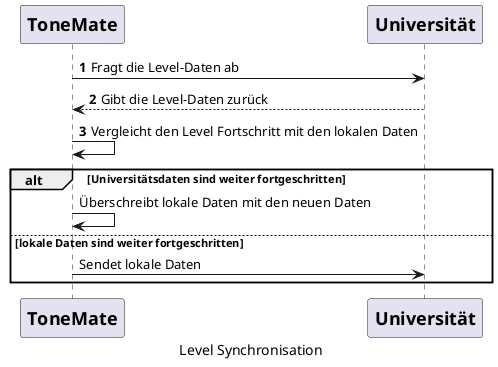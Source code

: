 @startuml

caption Level Synchronisation

autonumber
participant ToneMate [
    =ToneMate
]

participant Uni [
    =Universität
]

ToneMate -> Uni: Fragt die Level-Daten ab
ToneMate <-- Uni: Gibt die Level-Daten zurück

ToneMate -> ToneMate: Vergleicht den Level Fortschritt mit den lokalen Daten

autonumber stop
alt Universitätsdaten sind weiter fortgeschritten

    ToneMate -> ToneMate: Überschreibt lokale Daten mit den neuen Daten

else lokale Daten sind weiter fortgeschritten

    ToneMate -> Uni: Sendet lokale Daten

end

@enduml
